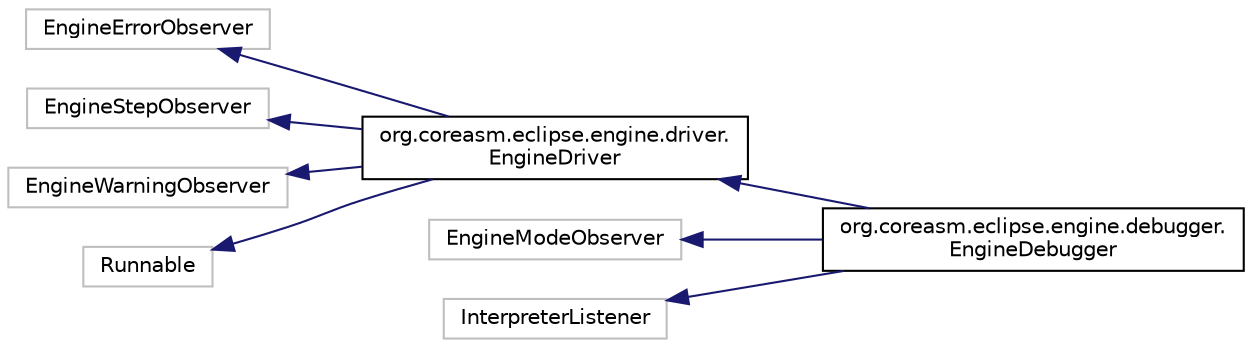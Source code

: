 digraph "Graphical Class Hierarchy"
{
  bgcolor="transparent";
  edge [fontname="Helvetica",fontsize="10",labelfontname="Helvetica",labelfontsize="10"];
  node [fontname="Helvetica",fontsize="10",shape=record];
  rankdir="LR";
  Node1 [label="EngineErrorObserver",height=0.2,width=0.4,color="grey75"];
  Node1 -> Node2 [dir="back",color="midnightblue",fontsize="10",style="solid",fontname="Helvetica"];
  Node2 [label="org.coreasm.eclipse.engine.driver.\lEngineDriver",height=0.2,width=0.4,color="black",URL="$classorg_1_1coreasm_1_1eclipse_1_1engine_1_1driver_1_1EngineDriver.html"];
  Node2 -> Node3 [dir="back",color="midnightblue",fontsize="10",style="solid",fontname="Helvetica"];
  Node3 [label="org.coreasm.eclipse.engine.debugger.\lEngineDebugger",height=0.2,width=0.4,color="black",URL="$classorg_1_1coreasm_1_1eclipse_1_1engine_1_1debugger_1_1EngineDebugger.html",tooltip="This is the main class of the the debugger. "];
  Node4 [label="EngineModeObserver",height=0.2,width=0.4,color="grey75"];
  Node4 -> Node3 [dir="back",color="midnightblue",fontsize="10",style="solid",fontname="Helvetica"];
  Node5 [label="EngineStepObserver",height=0.2,width=0.4,color="grey75"];
  Node5 -> Node2 [dir="back",color="midnightblue",fontsize="10",style="solid",fontname="Helvetica"];
  Node6 [label="EngineWarningObserver",height=0.2,width=0.4,color="grey75"];
  Node6 -> Node2 [dir="back",color="midnightblue",fontsize="10",style="solid",fontname="Helvetica"];
  Node7 [label="InterpreterListener",height=0.2,width=0.4,color="grey75"];
  Node7 -> Node3 [dir="back",color="midnightblue",fontsize="10",style="solid",fontname="Helvetica"];
  Node8 [label="Runnable",height=0.2,width=0.4,color="grey75"];
  Node8 -> Node2 [dir="back",color="midnightblue",fontsize="10",style="solid",fontname="Helvetica"];
}
